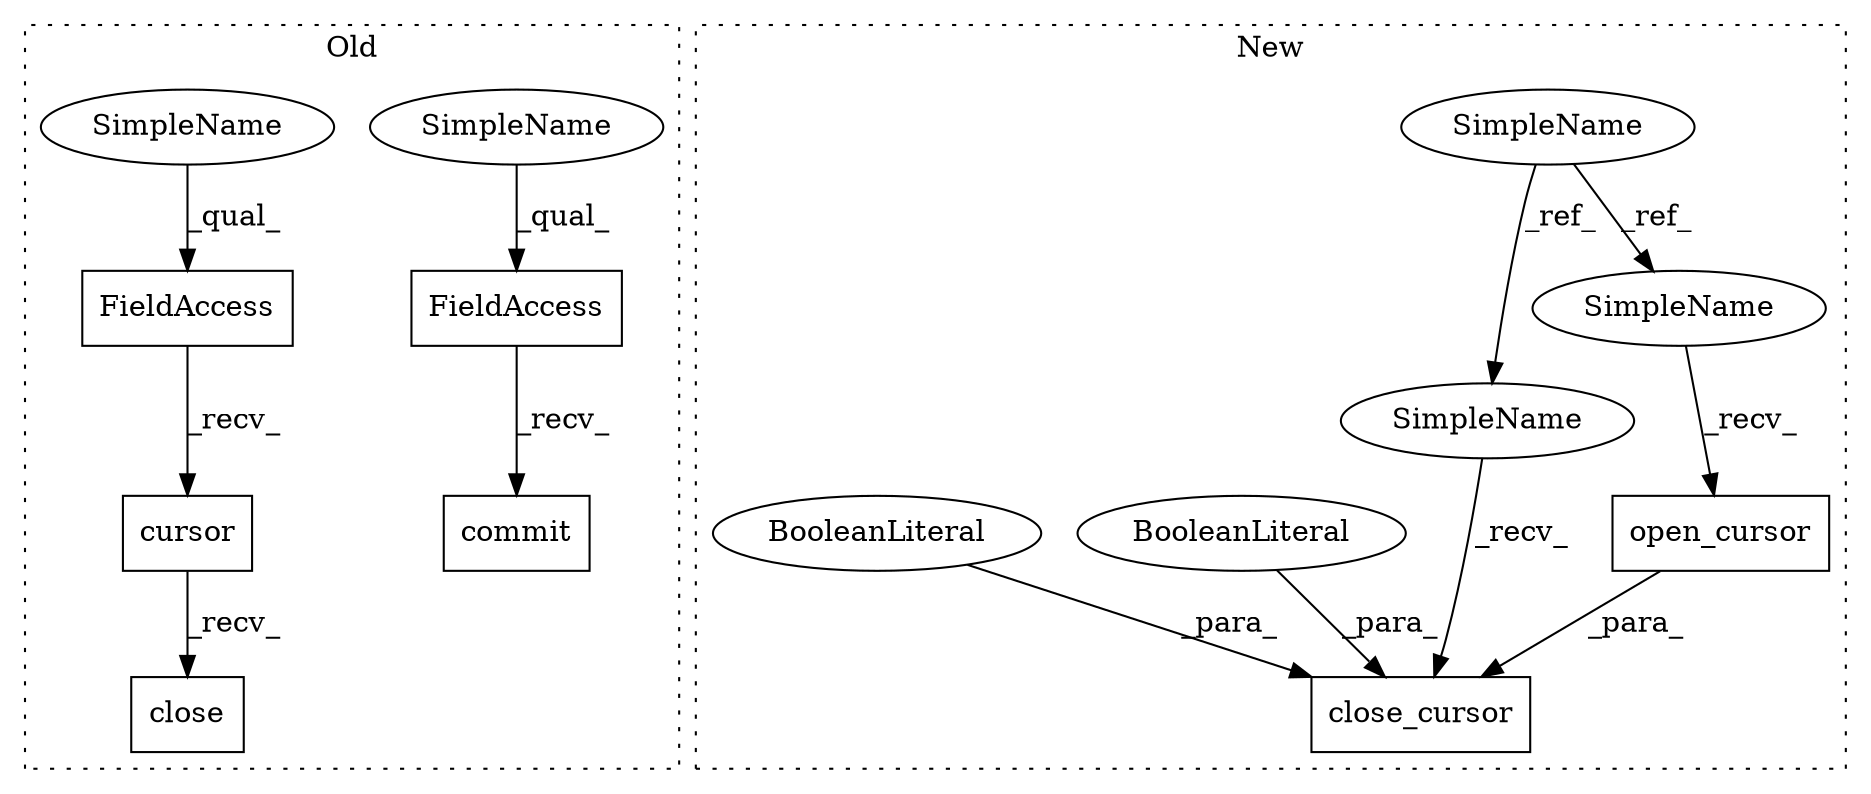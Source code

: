 digraph G {
subgraph cluster0 {
1 [label="commit" a="32" s="6667" l="8" shape="box"];
3 [label="FieldAccess" a="22" s="6657" l="9" shape="box"];
6 [label="FieldAccess" a="22" s="6499" l="9" shape="box"];
7 [label="cursor" a="32" s="6509" l="8" shape="box"];
10 [label="close" a="32" s="6685" l="7" shape="box"];
13 [label="SimpleName" a="42" s="6657" l="4" shape="ellipse"];
14 [label="SimpleName" a="42" s="6499" l="4" shape="ellipse"];
label = "Old";
style="dotted";
}
subgraph cluster1 {
2 [label="close_cursor" a="32" s="7357,7383" l="13,1" shape="box"];
4 [label="SimpleName" a="42" s="7138" l="4" shape="ellipse"];
5 [label="open_cursor" a="32" s="7199" l="13" shape="box"];
8 [label="BooleanLiteral" a="9" s="7379" l="4" shape="ellipse"];
9 [label="BooleanLiteral" a="9" s="7374" l="4" shape="ellipse"];
11 [label="SimpleName" a="42" s="7352" l="4" shape="ellipse"];
12 [label="SimpleName" a="42" s="7194" l="4" shape="ellipse"];
label = "New";
style="dotted";
}
3 -> 1 [label="_recv_"];
4 -> 12 [label="_ref_"];
4 -> 11 [label="_ref_"];
5 -> 2 [label="_para_"];
6 -> 7 [label="_recv_"];
7 -> 10 [label="_recv_"];
8 -> 2 [label="_para_"];
9 -> 2 [label="_para_"];
11 -> 2 [label="_recv_"];
12 -> 5 [label="_recv_"];
13 -> 3 [label="_qual_"];
14 -> 6 [label="_qual_"];
}